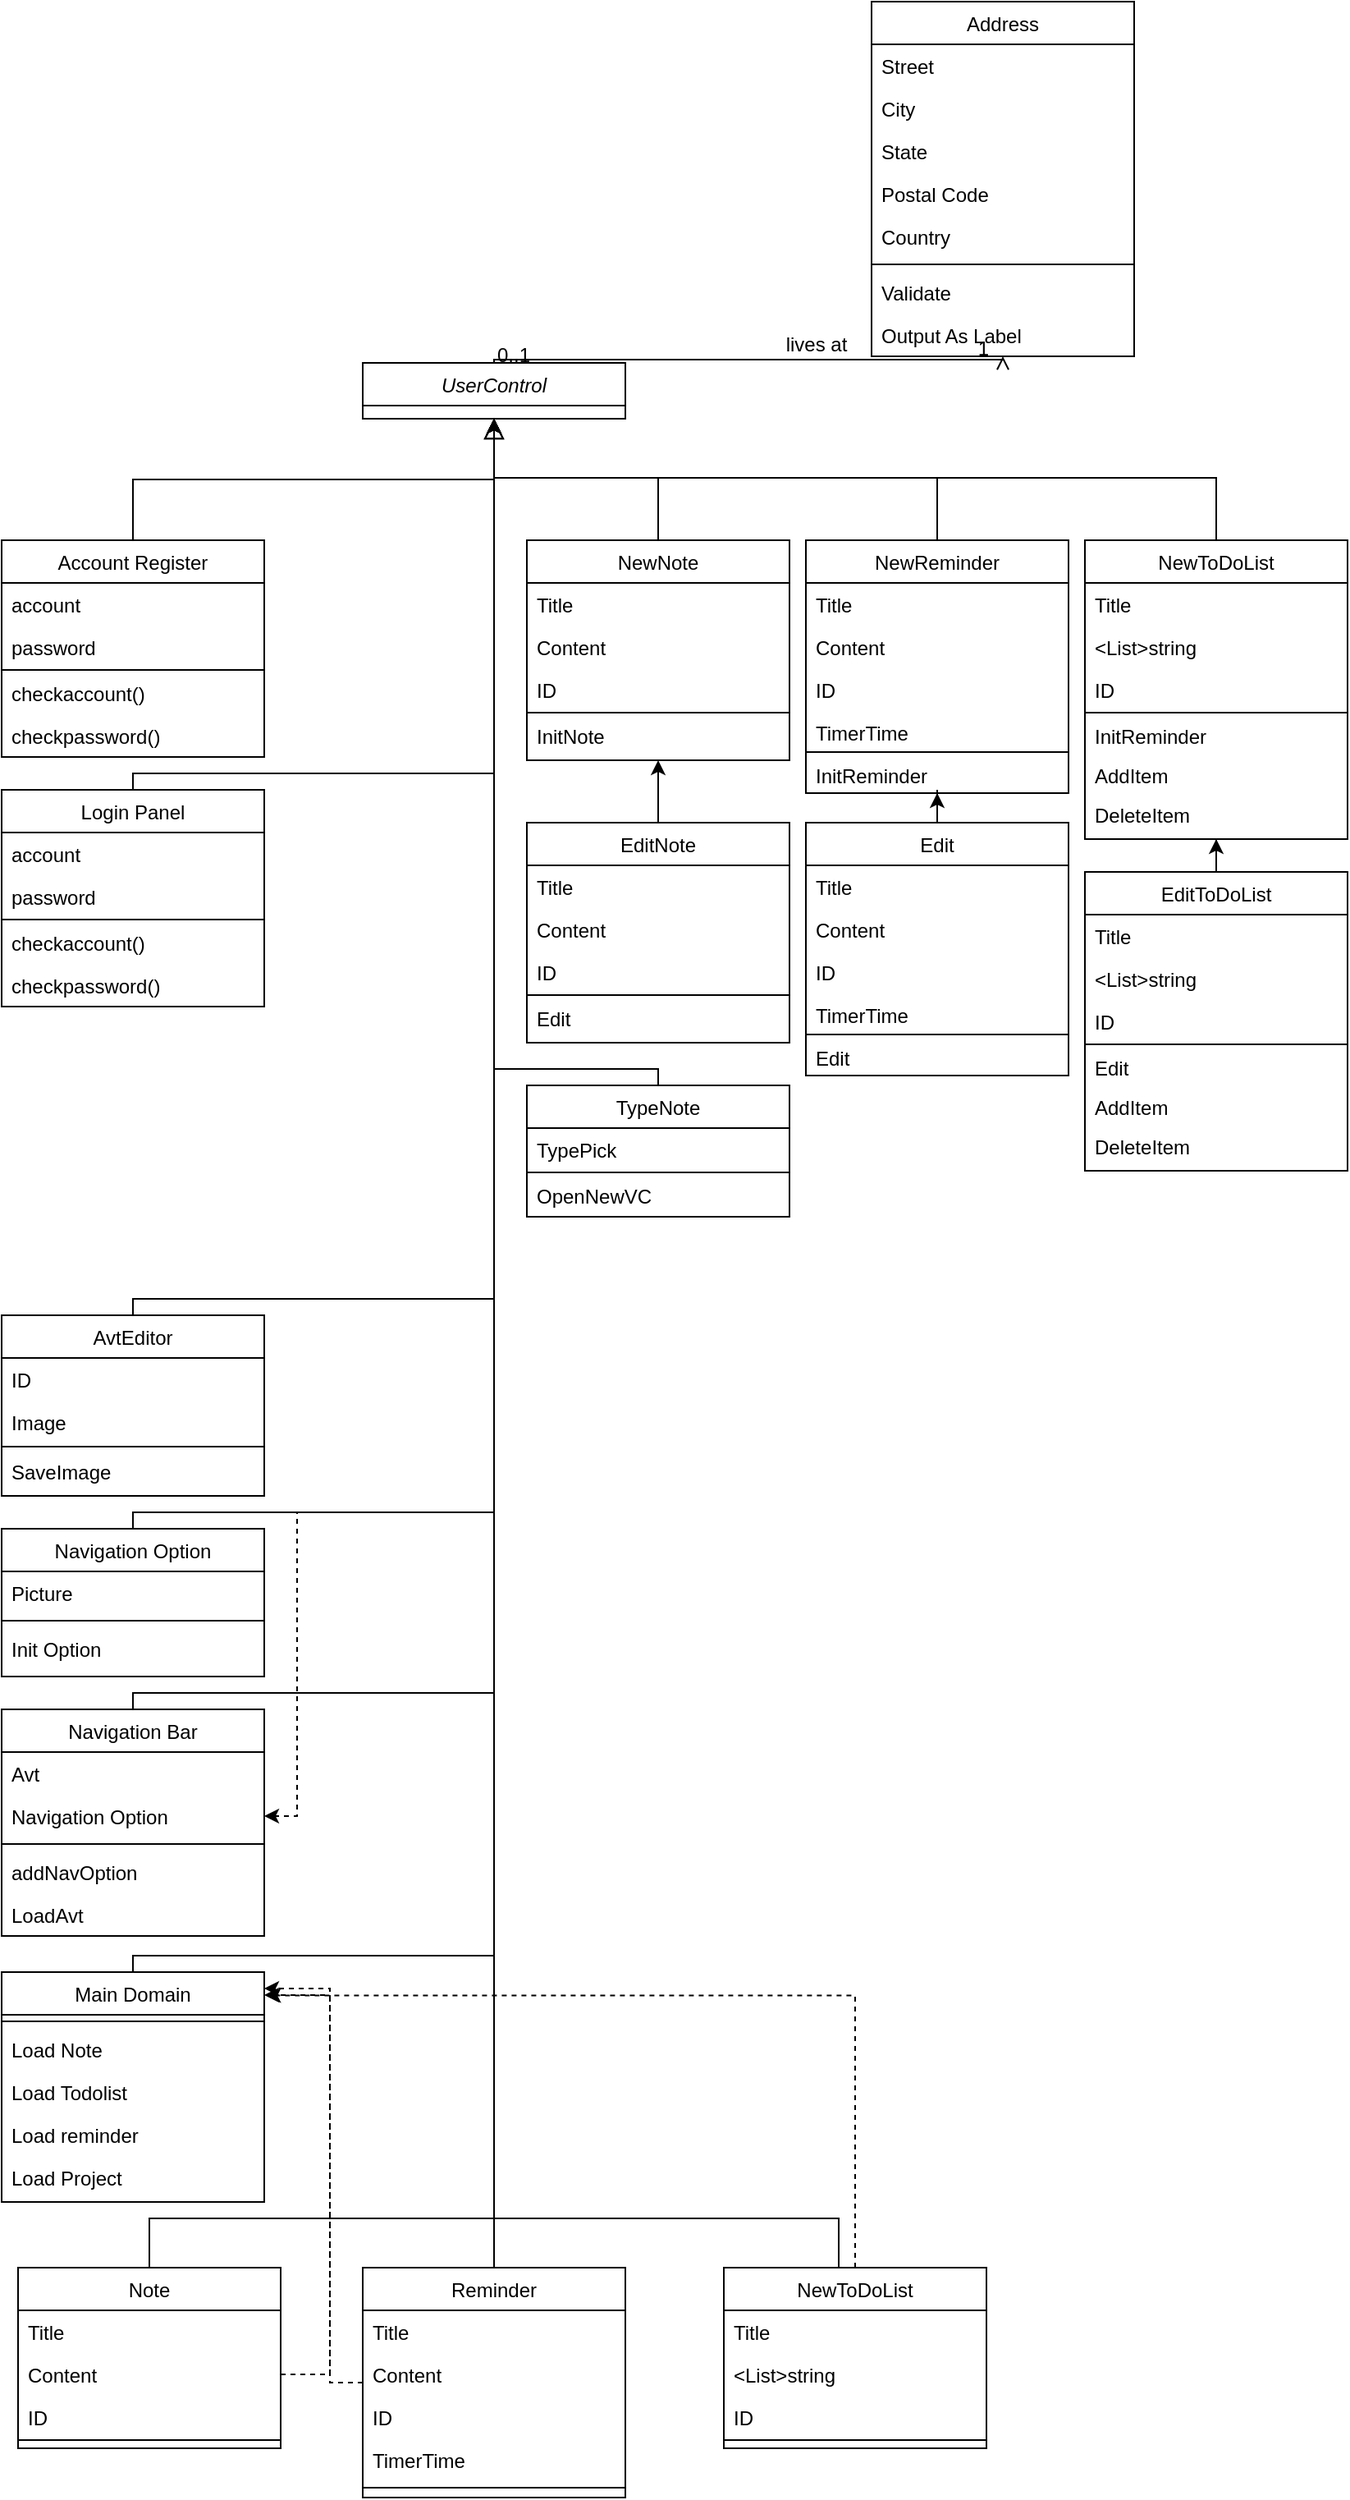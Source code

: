 <mxfile version="14.1.2" type="github">
  <diagram id="C5RBs43oDa-KdzZeNtuy" name="Page-1">
    <mxGraphModel dx="872" dy="552" grid="1" gridSize="10" guides="1" tooltips="1" connect="1" arrows="1" fold="1" page="1" pageScale="1" pageWidth="827" pageHeight="1169" math="0" shadow="0">
      <root>
        <mxCell id="WIyWlLk6GJQsqaUBKTNV-0" />
        <mxCell id="WIyWlLk6GJQsqaUBKTNV-1" parent="WIyWlLk6GJQsqaUBKTNV-0" />
        <mxCell id="zkfFHV4jXpPFQw0GAbJ--0" value="UserControl" style="swimlane;fontStyle=2;align=center;verticalAlign=top;childLayout=stackLayout;horizontal=1;startSize=26;horizontalStack=0;resizeParent=1;resizeLast=0;collapsible=1;marginBottom=0;rounded=0;shadow=0;strokeWidth=1;" parent="WIyWlLk6GJQsqaUBKTNV-1" vertex="1">
          <mxGeometry x="220" y="230" width="160" height="34" as="geometry">
            <mxRectangle x="230" y="140" width="160" height="26" as="alternateBounds" />
          </mxGeometry>
        </mxCell>
        <mxCell id="zkfFHV4jXpPFQw0GAbJ--6" value="Navigation Bar&#xa;" style="swimlane;fontStyle=0;align=center;verticalAlign=top;childLayout=stackLayout;horizontal=1;startSize=26;horizontalStack=0;resizeParent=1;resizeLast=0;collapsible=1;marginBottom=0;rounded=0;shadow=0;strokeWidth=1;" parent="WIyWlLk6GJQsqaUBKTNV-1" vertex="1">
          <mxGeometry y="1050" width="160" height="138" as="geometry">
            <mxRectangle x="130" y="380" width="160" height="26" as="alternateBounds" />
          </mxGeometry>
        </mxCell>
        <mxCell id="zkfFHV4jXpPFQw0GAbJ--7" value="Avt" style="text;align=left;verticalAlign=top;spacingLeft=4;spacingRight=4;overflow=hidden;rotatable=0;points=[[0,0.5],[1,0.5]];portConstraint=eastwest;" parent="zkfFHV4jXpPFQw0GAbJ--6" vertex="1">
          <mxGeometry y="26" width="160" height="26" as="geometry" />
        </mxCell>
        <mxCell id="zkfFHV4jXpPFQw0GAbJ--8" value="Navigation Option" style="text;align=left;verticalAlign=top;spacingLeft=4;spacingRight=4;overflow=hidden;rotatable=0;points=[[0,0.5],[1,0.5]];portConstraint=eastwest;rounded=0;shadow=0;html=0;" parent="zkfFHV4jXpPFQw0GAbJ--6" vertex="1">
          <mxGeometry y="52" width="160" height="26" as="geometry" />
        </mxCell>
        <mxCell id="zkfFHV4jXpPFQw0GAbJ--9" value="" style="line;html=1;strokeWidth=1;align=left;verticalAlign=middle;spacingTop=-1;spacingLeft=3;spacingRight=3;rotatable=0;labelPosition=right;points=[];portConstraint=eastwest;" parent="zkfFHV4jXpPFQw0GAbJ--6" vertex="1">
          <mxGeometry y="78" width="160" height="8" as="geometry" />
        </mxCell>
        <mxCell id="8KAXxQuiKOogGTOwUEJf-8" value="addNavOption" style="text;align=left;verticalAlign=top;spacingLeft=4;spacingRight=4;overflow=hidden;rotatable=0;points=[[0,0.5],[1,0.5]];portConstraint=eastwest;rounded=0;shadow=0;html=0;" parent="zkfFHV4jXpPFQw0GAbJ--6" vertex="1">
          <mxGeometry y="86" width="160" height="26" as="geometry" />
        </mxCell>
        <mxCell id="8KAXxQuiKOogGTOwUEJf-9" value="LoadAvt" style="text;align=left;verticalAlign=top;spacingLeft=4;spacingRight=4;overflow=hidden;rotatable=0;points=[[0,0.5],[1,0.5]];portConstraint=eastwest;rounded=0;shadow=0;html=0;" parent="zkfFHV4jXpPFQw0GAbJ--6" vertex="1">
          <mxGeometry y="112" width="160" height="26" as="geometry" />
        </mxCell>
        <mxCell id="zkfFHV4jXpPFQw0GAbJ--12" value="" style="endArrow=block;endSize=10;endFill=0;shadow=0;strokeWidth=1;rounded=0;edgeStyle=elbowEdgeStyle;elbow=vertical;" parent="WIyWlLk6GJQsqaUBKTNV-1" source="zkfFHV4jXpPFQw0GAbJ--6" target="zkfFHV4jXpPFQw0GAbJ--0" edge="1">
          <mxGeometry width="160" relative="1" as="geometry">
            <mxPoint x="200" y="203" as="sourcePoint" />
            <mxPoint x="200" y="203" as="targetPoint" />
            <Array as="points">
              <mxPoint x="190" y="1040" />
              <mxPoint x="270" y="1040" />
              <mxPoint x="550" y="990" />
              <mxPoint x="460" y="1080" />
              <mxPoint x="300" y="1020" />
              <mxPoint x="300" y="610" />
              <mxPoint x="420" y="370" />
            </Array>
          </mxGeometry>
        </mxCell>
        <mxCell id="zkfFHV4jXpPFQw0GAbJ--13" value="Account Register" style="swimlane;fontStyle=0;align=center;verticalAlign=top;childLayout=stackLayout;horizontal=1;startSize=26;horizontalStack=0;resizeParent=1;resizeLast=0;collapsible=1;marginBottom=0;rounded=0;shadow=0;strokeWidth=1;" parent="WIyWlLk6GJQsqaUBKTNV-1" vertex="1">
          <mxGeometry y="338" width="160" height="132" as="geometry">
            <mxRectangle x="340" y="380" width="170" height="26" as="alternateBounds" />
          </mxGeometry>
        </mxCell>
        <mxCell id="zkfFHV4jXpPFQw0GAbJ--14" value="account&#xa;" style="text;align=left;verticalAlign=top;spacingLeft=4;spacingRight=4;overflow=hidden;rotatable=0;points=[[0,0.5],[1,0.5]];portConstraint=eastwest;" parent="zkfFHV4jXpPFQw0GAbJ--13" vertex="1">
          <mxGeometry y="26" width="160" height="26" as="geometry" />
        </mxCell>
        <mxCell id="yazWjTPSpbaO-LoHd1lA-0" value="password&#xa;" style="text;align=left;verticalAlign=top;spacingLeft=4;spacingRight=4;overflow=hidden;rotatable=0;points=[[0,0.5],[1,0.5]];portConstraint=eastwest;" vertex="1" parent="zkfFHV4jXpPFQw0GAbJ--13">
          <mxGeometry y="52" width="160" height="26" as="geometry" />
        </mxCell>
        <mxCell id="zkfFHV4jXpPFQw0GAbJ--15" value="" style="line;html=1;strokeWidth=1;align=left;verticalAlign=middle;spacingTop=-1;spacingLeft=3;spacingRight=3;rotatable=0;labelPosition=right;points=[];portConstraint=eastwest;" parent="zkfFHV4jXpPFQw0GAbJ--13" vertex="1">
          <mxGeometry y="78" width="160" height="2" as="geometry" />
        </mxCell>
        <mxCell id="yazWjTPSpbaO-LoHd1lA-1" value="checkaccount()&#xa;" style="text;align=left;verticalAlign=top;spacingLeft=4;spacingRight=4;overflow=hidden;rotatable=0;points=[[0,0.5],[1,0.5]];portConstraint=eastwest;" vertex="1" parent="zkfFHV4jXpPFQw0GAbJ--13">
          <mxGeometry y="80" width="160" height="26" as="geometry" />
        </mxCell>
        <mxCell id="yazWjTPSpbaO-LoHd1lA-2" value="checkpassword()" style="text;align=left;verticalAlign=top;spacingLeft=4;spacingRight=4;overflow=hidden;rotatable=0;points=[[0,0.5],[1,0.5]];portConstraint=eastwest;" vertex="1" parent="zkfFHV4jXpPFQw0GAbJ--13">
          <mxGeometry y="106" width="160" height="26" as="geometry" />
        </mxCell>
        <mxCell id="zkfFHV4jXpPFQw0GAbJ--16" value="" style="endArrow=block;endSize=10;endFill=0;shadow=0;strokeWidth=1;rounded=0;edgeStyle=elbowEdgeStyle;elbow=vertical;" parent="WIyWlLk6GJQsqaUBKTNV-1" source="zkfFHV4jXpPFQw0GAbJ--13" target="zkfFHV4jXpPFQw0GAbJ--0" edge="1">
          <mxGeometry width="160" relative="1" as="geometry">
            <mxPoint x="210" y="373" as="sourcePoint" />
            <mxPoint x="310" y="271" as="targetPoint" />
          </mxGeometry>
        </mxCell>
        <mxCell id="zkfFHV4jXpPFQw0GAbJ--17" value="Address" style="swimlane;fontStyle=0;align=center;verticalAlign=top;childLayout=stackLayout;horizontal=1;startSize=26;horizontalStack=0;resizeParent=1;resizeLast=0;collapsible=1;marginBottom=0;rounded=0;shadow=0;strokeWidth=1;" parent="WIyWlLk6GJQsqaUBKTNV-1" vertex="1">
          <mxGeometry x="530" y="10" width="160" height="216" as="geometry">
            <mxRectangle x="550" y="140" width="160" height="26" as="alternateBounds" />
          </mxGeometry>
        </mxCell>
        <mxCell id="zkfFHV4jXpPFQw0GAbJ--18" value="Street" style="text;align=left;verticalAlign=top;spacingLeft=4;spacingRight=4;overflow=hidden;rotatable=0;points=[[0,0.5],[1,0.5]];portConstraint=eastwest;" parent="zkfFHV4jXpPFQw0GAbJ--17" vertex="1">
          <mxGeometry y="26" width="160" height="26" as="geometry" />
        </mxCell>
        <mxCell id="zkfFHV4jXpPFQw0GAbJ--19" value="City" style="text;align=left;verticalAlign=top;spacingLeft=4;spacingRight=4;overflow=hidden;rotatable=0;points=[[0,0.5],[1,0.5]];portConstraint=eastwest;rounded=0;shadow=0;html=0;" parent="zkfFHV4jXpPFQw0GAbJ--17" vertex="1">
          <mxGeometry y="52" width="160" height="26" as="geometry" />
        </mxCell>
        <mxCell id="zkfFHV4jXpPFQw0GAbJ--20" value="State" style="text;align=left;verticalAlign=top;spacingLeft=4;spacingRight=4;overflow=hidden;rotatable=0;points=[[0,0.5],[1,0.5]];portConstraint=eastwest;rounded=0;shadow=0;html=0;" parent="zkfFHV4jXpPFQw0GAbJ--17" vertex="1">
          <mxGeometry y="78" width="160" height="26" as="geometry" />
        </mxCell>
        <mxCell id="zkfFHV4jXpPFQw0GAbJ--21" value="Postal Code" style="text;align=left;verticalAlign=top;spacingLeft=4;spacingRight=4;overflow=hidden;rotatable=0;points=[[0,0.5],[1,0.5]];portConstraint=eastwest;rounded=0;shadow=0;html=0;" parent="zkfFHV4jXpPFQw0GAbJ--17" vertex="1">
          <mxGeometry y="104" width="160" height="26" as="geometry" />
        </mxCell>
        <mxCell id="zkfFHV4jXpPFQw0GAbJ--22" value="Country" style="text;align=left;verticalAlign=top;spacingLeft=4;spacingRight=4;overflow=hidden;rotatable=0;points=[[0,0.5],[1,0.5]];portConstraint=eastwest;rounded=0;shadow=0;html=0;" parent="zkfFHV4jXpPFQw0GAbJ--17" vertex="1">
          <mxGeometry y="130" width="160" height="26" as="geometry" />
        </mxCell>
        <mxCell id="zkfFHV4jXpPFQw0GAbJ--23" value="" style="line;html=1;strokeWidth=1;align=left;verticalAlign=middle;spacingTop=-1;spacingLeft=3;spacingRight=3;rotatable=0;labelPosition=right;points=[];portConstraint=eastwest;" parent="zkfFHV4jXpPFQw0GAbJ--17" vertex="1">
          <mxGeometry y="156" width="160" height="8" as="geometry" />
        </mxCell>
        <mxCell id="zkfFHV4jXpPFQw0GAbJ--24" value="Validate" style="text;align=left;verticalAlign=top;spacingLeft=4;spacingRight=4;overflow=hidden;rotatable=0;points=[[0,0.5],[1,0.5]];portConstraint=eastwest;" parent="zkfFHV4jXpPFQw0GAbJ--17" vertex="1">
          <mxGeometry y="164" width="160" height="26" as="geometry" />
        </mxCell>
        <mxCell id="zkfFHV4jXpPFQw0GAbJ--25" value="Output As Label" style="text;align=left;verticalAlign=top;spacingLeft=4;spacingRight=4;overflow=hidden;rotatable=0;points=[[0,0.5],[1,0.5]];portConstraint=eastwest;" parent="zkfFHV4jXpPFQw0GAbJ--17" vertex="1">
          <mxGeometry y="190" width="160" height="26" as="geometry" />
        </mxCell>
        <mxCell id="zkfFHV4jXpPFQw0GAbJ--26" value="" style="endArrow=open;shadow=0;strokeWidth=1;rounded=0;endFill=1;edgeStyle=elbowEdgeStyle;elbow=vertical;" parent="WIyWlLk6GJQsqaUBKTNV-1" source="zkfFHV4jXpPFQw0GAbJ--0" target="zkfFHV4jXpPFQw0GAbJ--17" edge="1">
          <mxGeometry x="0.5" y="41" relative="1" as="geometry">
            <mxPoint x="380" y="192" as="sourcePoint" />
            <mxPoint x="540" y="192" as="targetPoint" />
            <mxPoint x="-40" y="32" as="offset" />
          </mxGeometry>
        </mxCell>
        <mxCell id="zkfFHV4jXpPFQw0GAbJ--27" value="0..1" style="resizable=0;align=left;verticalAlign=bottom;labelBackgroundColor=none;fontSize=12;" parent="zkfFHV4jXpPFQw0GAbJ--26" connectable="0" vertex="1">
          <mxGeometry x="-1" relative="1" as="geometry">
            <mxPoint y="4" as="offset" />
          </mxGeometry>
        </mxCell>
        <mxCell id="zkfFHV4jXpPFQw0GAbJ--28" value="1" style="resizable=0;align=right;verticalAlign=bottom;labelBackgroundColor=none;fontSize=12;" parent="zkfFHV4jXpPFQw0GAbJ--26" connectable="0" vertex="1">
          <mxGeometry x="1" relative="1" as="geometry">
            <mxPoint x="-7" y="4" as="offset" />
          </mxGeometry>
        </mxCell>
        <mxCell id="zkfFHV4jXpPFQw0GAbJ--29" value="lives at" style="text;html=1;resizable=0;points=[];;align=center;verticalAlign=middle;labelBackgroundColor=none;rounded=0;shadow=0;strokeWidth=1;fontSize=12;" parent="zkfFHV4jXpPFQw0GAbJ--26" vertex="1" connectable="0">
          <mxGeometry x="0.5" y="49" relative="1" as="geometry">
            <mxPoint x="-38" y="40" as="offset" />
          </mxGeometry>
        </mxCell>
        <mxCell id="8KAXxQuiKOogGTOwUEJf-7" style="edgeStyle=orthogonalEdgeStyle;rounded=0;orthogonalLoop=1;jettySize=auto;html=1;" parent="WIyWlLk6GJQsqaUBKTNV-1" source="8KAXxQuiKOogGTOwUEJf-0" target="zkfFHV4jXpPFQw0GAbJ--0" edge="1">
          <mxGeometry relative="1" as="geometry">
            <Array as="points">
              <mxPoint x="80" y="930" />
              <mxPoint x="300" y="930" />
            </Array>
          </mxGeometry>
        </mxCell>
        <mxCell id="8KAXxQuiKOogGTOwUEJf-10" style="edgeStyle=orthogonalEdgeStyle;rounded=0;orthogonalLoop=1;jettySize=auto;html=1;dashed=1;" parent="WIyWlLk6GJQsqaUBKTNV-1" source="8KAXxQuiKOogGTOwUEJf-0" target="zkfFHV4jXpPFQw0GAbJ--8" edge="1">
          <mxGeometry relative="1" as="geometry">
            <Array as="points">
              <mxPoint x="80" y="930" />
              <mxPoint x="180" y="930" />
              <mxPoint x="180" y="1115" />
            </Array>
          </mxGeometry>
        </mxCell>
        <mxCell id="8KAXxQuiKOogGTOwUEJf-0" value="Navigation Option" style="swimlane;fontStyle=0;align=center;verticalAlign=top;childLayout=stackLayout;horizontal=1;startSize=26;horizontalStack=0;resizeParent=1;resizeLast=0;collapsible=1;marginBottom=0;rounded=0;shadow=0;strokeWidth=1;" parent="WIyWlLk6GJQsqaUBKTNV-1" vertex="1">
          <mxGeometry y="940" width="160" height="90" as="geometry">
            <mxRectangle x="230" y="140" width="160" height="26" as="alternateBounds" />
          </mxGeometry>
        </mxCell>
        <mxCell id="8KAXxQuiKOogGTOwUEJf-1" value="Picture" style="text;align=left;verticalAlign=top;spacingLeft=4;spacingRight=4;overflow=hidden;rotatable=0;points=[[0,0.5],[1,0.5]];portConstraint=eastwest;" parent="8KAXxQuiKOogGTOwUEJf-0" vertex="1">
          <mxGeometry y="26" width="160" height="26" as="geometry" />
        </mxCell>
        <mxCell id="8KAXxQuiKOogGTOwUEJf-4" value="" style="line;html=1;strokeWidth=1;align=left;verticalAlign=middle;spacingTop=-1;spacingLeft=3;spacingRight=3;rotatable=0;labelPosition=right;points=[];portConstraint=eastwest;" parent="8KAXxQuiKOogGTOwUEJf-0" vertex="1">
          <mxGeometry y="52" width="160" height="8" as="geometry" />
        </mxCell>
        <mxCell id="8KAXxQuiKOogGTOwUEJf-5" value="Init Option&#xa;" style="text;align=left;verticalAlign=top;spacingLeft=4;spacingRight=4;overflow=hidden;rotatable=0;points=[[0,0.5],[1,0.5]];portConstraint=eastwest;" parent="8KAXxQuiKOogGTOwUEJf-0" vertex="1">
          <mxGeometry y="60" width="160" height="26" as="geometry" />
        </mxCell>
        <mxCell id="yazWjTPSpbaO-LoHd1lA-12" style="edgeStyle=orthogonalEdgeStyle;rounded=0;orthogonalLoop=1;jettySize=auto;html=1;" edge="1" parent="WIyWlLk6GJQsqaUBKTNV-1" source="yazWjTPSpbaO-LoHd1lA-4" target="zkfFHV4jXpPFQw0GAbJ--0">
          <mxGeometry relative="1" as="geometry">
            <Array as="points">
              <mxPoint x="80" y="480" />
              <mxPoint x="300" y="480" />
            </Array>
          </mxGeometry>
        </mxCell>
        <mxCell id="yazWjTPSpbaO-LoHd1lA-4" value="Login Panel" style="swimlane;fontStyle=0;align=center;verticalAlign=top;childLayout=stackLayout;horizontal=1;startSize=26;horizontalStack=0;resizeParent=1;resizeLast=0;collapsible=1;marginBottom=0;rounded=0;shadow=0;strokeWidth=1;" vertex="1" parent="WIyWlLk6GJQsqaUBKTNV-1">
          <mxGeometry y="490" width="160" height="132" as="geometry">
            <mxRectangle x="340" y="380" width="170" height="26" as="alternateBounds" />
          </mxGeometry>
        </mxCell>
        <mxCell id="yazWjTPSpbaO-LoHd1lA-5" value="account&#xa;" style="text;align=left;verticalAlign=top;spacingLeft=4;spacingRight=4;overflow=hidden;rotatable=0;points=[[0,0.5],[1,0.5]];portConstraint=eastwest;" vertex="1" parent="yazWjTPSpbaO-LoHd1lA-4">
          <mxGeometry y="26" width="160" height="26" as="geometry" />
        </mxCell>
        <mxCell id="yazWjTPSpbaO-LoHd1lA-6" value="password&#xa;" style="text;align=left;verticalAlign=top;spacingLeft=4;spacingRight=4;overflow=hidden;rotatable=0;points=[[0,0.5],[1,0.5]];portConstraint=eastwest;" vertex="1" parent="yazWjTPSpbaO-LoHd1lA-4">
          <mxGeometry y="52" width="160" height="26" as="geometry" />
        </mxCell>
        <mxCell id="yazWjTPSpbaO-LoHd1lA-7" value="" style="line;html=1;strokeWidth=1;align=left;verticalAlign=middle;spacingTop=-1;spacingLeft=3;spacingRight=3;rotatable=0;labelPosition=right;points=[];portConstraint=eastwest;" vertex="1" parent="yazWjTPSpbaO-LoHd1lA-4">
          <mxGeometry y="78" width="160" height="2" as="geometry" />
        </mxCell>
        <mxCell id="yazWjTPSpbaO-LoHd1lA-8" value="checkaccount()&#xa;" style="text;align=left;verticalAlign=top;spacingLeft=4;spacingRight=4;overflow=hidden;rotatable=0;points=[[0,0.5],[1,0.5]];portConstraint=eastwest;" vertex="1" parent="yazWjTPSpbaO-LoHd1lA-4">
          <mxGeometry y="80" width="160" height="26" as="geometry" />
        </mxCell>
        <mxCell id="yazWjTPSpbaO-LoHd1lA-9" value="checkpassword()" style="text;align=left;verticalAlign=top;spacingLeft=4;spacingRight=4;overflow=hidden;rotatable=0;points=[[0,0.5],[1,0.5]];portConstraint=eastwest;" vertex="1" parent="yazWjTPSpbaO-LoHd1lA-4">
          <mxGeometry y="106" width="160" height="26" as="geometry" />
        </mxCell>
        <mxCell id="yazWjTPSpbaO-LoHd1lA-22" style="edgeStyle=orthogonalEdgeStyle;rounded=0;orthogonalLoop=1;jettySize=auto;html=1;" edge="1" parent="WIyWlLk6GJQsqaUBKTNV-1" source="yazWjTPSpbaO-LoHd1lA-13" target="zkfFHV4jXpPFQw0GAbJ--0">
          <mxGeometry relative="1" as="geometry">
            <Array as="points">
              <mxPoint x="80" y="1200" />
              <mxPoint x="300" y="1200" />
            </Array>
          </mxGeometry>
        </mxCell>
        <mxCell id="yazWjTPSpbaO-LoHd1lA-13" value="Main Domain" style="swimlane;fontStyle=0;align=center;verticalAlign=top;childLayout=stackLayout;horizontal=1;startSize=26;horizontalStack=0;resizeParent=1;resizeLast=0;collapsible=1;marginBottom=0;rounded=0;shadow=0;strokeWidth=1;" vertex="1" parent="WIyWlLk6GJQsqaUBKTNV-1">
          <mxGeometry y="1210" width="160" height="140" as="geometry">
            <mxRectangle x="230" y="140" width="160" height="26" as="alternateBounds" />
          </mxGeometry>
        </mxCell>
        <mxCell id="yazWjTPSpbaO-LoHd1lA-15" value="" style="line;html=1;strokeWidth=1;align=left;verticalAlign=middle;spacingTop=-1;spacingLeft=3;spacingRight=3;rotatable=0;labelPosition=right;points=[];portConstraint=eastwest;" vertex="1" parent="yazWjTPSpbaO-LoHd1lA-13">
          <mxGeometry y="26" width="160" height="8" as="geometry" />
        </mxCell>
        <mxCell id="yazWjTPSpbaO-LoHd1lA-16" value="Load Note" style="text;align=left;verticalAlign=top;spacingLeft=4;spacingRight=4;overflow=hidden;rotatable=0;points=[[0,0.5],[1,0.5]];portConstraint=eastwest;" vertex="1" parent="yazWjTPSpbaO-LoHd1lA-13">
          <mxGeometry y="34" width="160" height="26" as="geometry" />
        </mxCell>
        <mxCell id="yazWjTPSpbaO-LoHd1lA-18" value="Load Todolist" style="text;align=left;verticalAlign=top;spacingLeft=4;spacingRight=4;overflow=hidden;rotatable=0;points=[[0,0.5],[1,0.5]];portConstraint=eastwest;" vertex="1" parent="yazWjTPSpbaO-LoHd1lA-13">
          <mxGeometry y="60" width="160" height="26" as="geometry" />
        </mxCell>
        <mxCell id="yazWjTPSpbaO-LoHd1lA-19" value="Load reminder" style="text;align=left;verticalAlign=top;spacingLeft=4;spacingRight=4;overflow=hidden;rotatable=0;points=[[0,0.5],[1,0.5]];portConstraint=eastwest;" vertex="1" parent="yazWjTPSpbaO-LoHd1lA-13">
          <mxGeometry y="86" width="160" height="26" as="geometry" />
        </mxCell>
        <mxCell id="yazWjTPSpbaO-LoHd1lA-20" value="Load Project" style="text;align=left;verticalAlign=top;spacingLeft=4;spacingRight=4;overflow=hidden;rotatable=0;points=[[0,0.5],[1,0.5]];portConstraint=eastwest;" vertex="1" parent="yazWjTPSpbaO-LoHd1lA-13">
          <mxGeometry y="112" width="160" height="26" as="geometry" />
        </mxCell>
        <mxCell id="yazWjTPSpbaO-LoHd1lA-35" style="edgeStyle=orthogonalEdgeStyle;rounded=0;orthogonalLoop=1;jettySize=auto;html=1;" edge="1" parent="WIyWlLk6GJQsqaUBKTNV-1" source="yazWjTPSpbaO-LoHd1lA-29" target="zkfFHV4jXpPFQw0GAbJ--0">
          <mxGeometry relative="1" as="geometry">
            <Array as="points">
              <mxPoint x="80" y="800" />
              <mxPoint x="300" y="800" />
            </Array>
          </mxGeometry>
        </mxCell>
        <mxCell id="yazWjTPSpbaO-LoHd1lA-29" value="AvtEditor" style="swimlane;fontStyle=0;align=center;verticalAlign=top;childLayout=stackLayout;horizontal=1;startSize=26;horizontalStack=0;resizeParent=1;resizeLast=0;collapsible=1;marginBottom=0;rounded=0;shadow=0;strokeWidth=1;" vertex="1" parent="WIyWlLk6GJQsqaUBKTNV-1">
          <mxGeometry y="810" width="160" height="110" as="geometry">
            <mxRectangle x="230" y="140" width="160" height="26" as="alternateBounds" />
          </mxGeometry>
        </mxCell>
        <mxCell id="yazWjTPSpbaO-LoHd1lA-31" value="ID" style="text;align=left;verticalAlign=top;spacingLeft=4;spacingRight=4;overflow=hidden;rotatable=0;points=[[0,0.5],[1,0.5]];portConstraint=eastwest;" vertex="1" parent="yazWjTPSpbaO-LoHd1lA-29">
          <mxGeometry y="26" width="160" height="26" as="geometry" />
        </mxCell>
        <mxCell id="yazWjTPSpbaO-LoHd1lA-32" value="Image" style="text;align=left;verticalAlign=top;spacingLeft=4;spacingRight=4;overflow=hidden;rotatable=0;points=[[0,0.5],[1,0.5]];portConstraint=eastwest;" vertex="1" parent="yazWjTPSpbaO-LoHd1lA-29">
          <mxGeometry y="52" width="160" height="26" as="geometry" />
        </mxCell>
        <mxCell id="yazWjTPSpbaO-LoHd1lA-30" value="" style="line;html=1;strokeWidth=1;align=left;verticalAlign=middle;spacingTop=-1;spacingLeft=3;spacingRight=3;rotatable=0;labelPosition=right;points=[];portConstraint=eastwest;" vertex="1" parent="yazWjTPSpbaO-LoHd1lA-29">
          <mxGeometry y="78" width="160" height="4" as="geometry" />
        </mxCell>
        <mxCell id="yazWjTPSpbaO-LoHd1lA-33" value="SaveImage" style="text;align=left;verticalAlign=top;spacingLeft=4;spacingRight=4;overflow=hidden;rotatable=0;points=[[0,0.5],[1,0.5]];portConstraint=eastwest;" vertex="1" parent="yazWjTPSpbaO-LoHd1lA-29">
          <mxGeometry y="82" width="160" height="26" as="geometry" />
        </mxCell>
        <mxCell id="yazWjTPSpbaO-LoHd1lA-69" style="edgeStyle=orthogonalEdgeStyle;rounded=0;orthogonalLoop=1;jettySize=auto;html=1;" edge="1" parent="WIyWlLk6GJQsqaUBKTNV-1" source="yazWjTPSpbaO-LoHd1lA-36" target="zkfFHV4jXpPFQw0GAbJ--0">
          <mxGeometry relative="1" as="geometry">
            <Array as="points">
              <mxPoint x="400" y="300" />
              <mxPoint x="300" y="300" />
            </Array>
          </mxGeometry>
        </mxCell>
        <mxCell id="yazWjTPSpbaO-LoHd1lA-36" value="NewNote" style="swimlane;fontStyle=0;align=center;verticalAlign=top;childLayout=stackLayout;horizontal=1;startSize=26;horizontalStack=0;resizeParent=1;resizeLast=0;collapsible=1;marginBottom=0;rounded=0;shadow=0;strokeWidth=1;" vertex="1" parent="WIyWlLk6GJQsqaUBKTNV-1">
          <mxGeometry x="320" y="338" width="160" height="134" as="geometry">
            <mxRectangle x="340" y="380" width="170" height="26" as="alternateBounds" />
          </mxGeometry>
        </mxCell>
        <mxCell id="yazWjTPSpbaO-LoHd1lA-37" value="Title" style="text;align=left;verticalAlign=top;spacingLeft=4;spacingRight=4;overflow=hidden;rotatable=0;points=[[0,0.5],[1,0.5]];portConstraint=eastwest;" vertex="1" parent="yazWjTPSpbaO-LoHd1lA-36">
          <mxGeometry y="26" width="160" height="26" as="geometry" />
        </mxCell>
        <mxCell id="yazWjTPSpbaO-LoHd1lA-38" value="Content" style="text;align=left;verticalAlign=top;spacingLeft=4;spacingRight=4;overflow=hidden;rotatable=0;points=[[0,0.5],[1,0.5]];portConstraint=eastwest;" vertex="1" parent="yazWjTPSpbaO-LoHd1lA-36">
          <mxGeometry y="52" width="160" height="26" as="geometry" />
        </mxCell>
        <mxCell id="yazWjTPSpbaO-LoHd1lA-40" value="ID" style="text;align=left;verticalAlign=top;spacingLeft=4;spacingRight=4;overflow=hidden;rotatable=0;points=[[0,0.5],[1,0.5]];portConstraint=eastwest;" vertex="1" parent="yazWjTPSpbaO-LoHd1lA-36">
          <mxGeometry y="78" width="160" height="26" as="geometry" />
        </mxCell>
        <mxCell id="yazWjTPSpbaO-LoHd1lA-39" value="" style="line;html=1;strokeWidth=1;align=left;verticalAlign=middle;spacingTop=-1;spacingLeft=3;spacingRight=3;rotatable=0;labelPosition=right;points=[];portConstraint=eastwest;" vertex="1" parent="yazWjTPSpbaO-LoHd1lA-36">
          <mxGeometry y="104" width="160" height="2" as="geometry" />
        </mxCell>
        <mxCell id="yazWjTPSpbaO-LoHd1lA-41" value="InitNote" style="text;align=left;verticalAlign=top;spacingLeft=4;spacingRight=4;overflow=hidden;rotatable=0;points=[[0,0.5],[1,0.5]];portConstraint=eastwest;" vertex="1" parent="yazWjTPSpbaO-LoHd1lA-36">
          <mxGeometry y="106" width="160" height="24" as="geometry" />
        </mxCell>
        <mxCell id="yazWjTPSpbaO-LoHd1lA-70" style="edgeStyle=orthogonalEdgeStyle;rounded=0;orthogonalLoop=1;jettySize=auto;html=1;" edge="1" parent="WIyWlLk6GJQsqaUBKTNV-1" source="yazWjTPSpbaO-LoHd1lA-49" target="zkfFHV4jXpPFQw0GAbJ--0">
          <mxGeometry relative="1" as="geometry">
            <Array as="points">
              <mxPoint x="570" y="300" />
              <mxPoint x="300" y="300" />
            </Array>
          </mxGeometry>
        </mxCell>
        <mxCell id="yazWjTPSpbaO-LoHd1lA-49" value="NewReminder" style="swimlane;fontStyle=0;align=center;verticalAlign=top;childLayout=stackLayout;horizontal=1;startSize=26;horizontalStack=0;resizeParent=1;resizeLast=0;collapsible=1;marginBottom=0;rounded=0;shadow=0;strokeWidth=1;" vertex="1" parent="WIyWlLk6GJQsqaUBKTNV-1">
          <mxGeometry x="490" y="338" width="160" height="154" as="geometry">
            <mxRectangle x="340" y="380" width="170" height="26" as="alternateBounds" />
          </mxGeometry>
        </mxCell>
        <mxCell id="yazWjTPSpbaO-LoHd1lA-50" value="Title" style="text;align=left;verticalAlign=top;spacingLeft=4;spacingRight=4;overflow=hidden;rotatable=0;points=[[0,0.5],[1,0.5]];portConstraint=eastwest;" vertex="1" parent="yazWjTPSpbaO-LoHd1lA-49">
          <mxGeometry y="26" width="160" height="26" as="geometry" />
        </mxCell>
        <mxCell id="yazWjTPSpbaO-LoHd1lA-51" value="Content" style="text;align=left;verticalAlign=top;spacingLeft=4;spacingRight=4;overflow=hidden;rotatable=0;points=[[0,0.5],[1,0.5]];portConstraint=eastwest;" vertex="1" parent="yazWjTPSpbaO-LoHd1lA-49">
          <mxGeometry y="52" width="160" height="26" as="geometry" />
        </mxCell>
        <mxCell id="yazWjTPSpbaO-LoHd1lA-52" value="ID" style="text;align=left;verticalAlign=top;spacingLeft=4;spacingRight=4;overflow=hidden;rotatable=0;points=[[0,0.5],[1,0.5]];portConstraint=eastwest;" vertex="1" parent="yazWjTPSpbaO-LoHd1lA-49">
          <mxGeometry y="78" width="160" height="26" as="geometry" />
        </mxCell>
        <mxCell id="yazWjTPSpbaO-LoHd1lA-54" value="TimerTime" style="text;align=left;verticalAlign=top;spacingLeft=4;spacingRight=4;overflow=hidden;rotatable=0;points=[[0,0.5],[1,0.5]];portConstraint=eastwest;" vertex="1" parent="yazWjTPSpbaO-LoHd1lA-49">
          <mxGeometry y="104" width="160" height="24" as="geometry" />
        </mxCell>
        <mxCell id="yazWjTPSpbaO-LoHd1lA-53" value="" style="line;html=1;strokeWidth=1;align=left;verticalAlign=middle;spacingTop=-1;spacingLeft=3;spacingRight=3;rotatable=0;labelPosition=right;points=[];portConstraint=eastwest;" vertex="1" parent="yazWjTPSpbaO-LoHd1lA-49">
          <mxGeometry y="128" width="160" height="2" as="geometry" />
        </mxCell>
        <mxCell id="yazWjTPSpbaO-LoHd1lA-57" value="InitReminder" style="text;align=left;verticalAlign=top;spacingLeft=4;spacingRight=4;overflow=hidden;rotatable=0;points=[[0,0.5],[1,0.5]];portConstraint=eastwest;" vertex="1" parent="yazWjTPSpbaO-LoHd1lA-49">
          <mxGeometry y="130" width="160" height="24" as="geometry" />
        </mxCell>
        <mxCell id="yazWjTPSpbaO-LoHd1lA-71" style="edgeStyle=orthogonalEdgeStyle;rounded=0;orthogonalLoop=1;jettySize=auto;html=1;" edge="1" parent="WIyWlLk6GJQsqaUBKTNV-1" source="yazWjTPSpbaO-LoHd1lA-60" target="zkfFHV4jXpPFQw0GAbJ--0">
          <mxGeometry relative="1" as="geometry">
            <Array as="points">
              <mxPoint x="740" y="300" />
              <mxPoint x="300" y="300" />
            </Array>
          </mxGeometry>
        </mxCell>
        <mxCell id="yazWjTPSpbaO-LoHd1lA-60" value="NewToDoList" style="swimlane;fontStyle=0;align=center;verticalAlign=top;childLayout=stackLayout;horizontal=1;startSize=26;horizontalStack=0;resizeParent=1;resizeLast=0;collapsible=1;marginBottom=0;rounded=0;shadow=0;strokeWidth=1;" vertex="1" parent="WIyWlLk6GJQsqaUBKTNV-1">
          <mxGeometry x="660" y="338" width="160" height="182" as="geometry">
            <mxRectangle x="340" y="380" width="170" height="26" as="alternateBounds" />
          </mxGeometry>
        </mxCell>
        <mxCell id="yazWjTPSpbaO-LoHd1lA-61" value="Title" style="text;align=left;verticalAlign=top;spacingLeft=4;spacingRight=4;overflow=hidden;rotatable=0;points=[[0,0.5],[1,0.5]];portConstraint=eastwest;" vertex="1" parent="yazWjTPSpbaO-LoHd1lA-60">
          <mxGeometry y="26" width="160" height="26" as="geometry" />
        </mxCell>
        <mxCell id="yazWjTPSpbaO-LoHd1lA-62" value="&lt;List&gt;string" style="text;align=left;verticalAlign=top;spacingLeft=4;spacingRight=4;overflow=hidden;rotatable=0;points=[[0,0.5],[1,0.5]];portConstraint=eastwest;" vertex="1" parent="yazWjTPSpbaO-LoHd1lA-60">
          <mxGeometry y="52" width="160" height="26" as="geometry" />
        </mxCell>
        <mxCell id="yazWjTPSpbaO-LoHd1lA-63" value="ID" style="text;align=left;verticalAlign=top;spacingLeft=4;spacingRight=4;overflow=hidden;rotatable=0;points=[[0,0.5],[1,0.5]];portConstraint=eastwest;" vertex="1" parent="yazWjTPSpbaO-LoHd1lA-60">
          <mxGeometry y="78" width="160" height="26" as="geometry" />
        </mxCell>
        <mxCell id="yazWjTPSpbaO-LoHd1lA-65" value="" style="line;html=1;strokeWidth=1;align=left;verticalAlign=middle;spacingTop=-1;spacingLeft=3;spacingRight=3;rotatable=0;labelPosition=right;points=[];portConstraint=eastwest;" vertex="1" parent="yazWjTPSpbaO-LoHd1lA-60">
          <mxGeometry y="104" width="160" height="2" as="geometry" />
        </mxCell>
        <mxCell id="yazWjTPSpbaO-LoHd1lA-66" value="InitReminder" style="text;align=left;verticalAlign=top;spacingLeft=4;spacingRight=4;overflow=hidden;rotatable=0;points=[[0,0.5],[1,0.5]];portConstraint=eastwest;" vertex="1" parent="yazWjTPSpbaO-LoHd1lA-60">
          <mxGeometry y="106" width="160" height="24" as="geometry" />
        </mxCell>
        <mxCell id="yazWjTPSpbaO-LoHd1lA-67" value="AddItem" style="text;align=left;verticalAlign=top;spacingLeft=4;spacingRight=4;overflow=hidden;rotatable=0;points=[[0,0.5],[1,0.5]];portConstraint=eastwest;" vertex="1" parent="yazWjTPSpbaO-LoHd1lA-60">
          <mxGeometry y="130" width="160" height="24" as="geometry" />
        </mxCell>
        <mxCell id="yazWjTPSpbaO-LoHd1lA-68" value="DeleteItem" style="text;align=left;verticalAlign=top;spacingLeft=4;spacingRight=4;overflow=hidden;rotatable=0;points=[[0,0.5],[1,0.5]];portConstraint=eastwest;" vertex="1" parent="yazWjTPSpbaO-LoHd1lA-60">
          <mxGeometry y="154" width="160" height="24" as="geometry" />
        </mxCell>
        <mxCell id="yazWjTPSpbaO-LoHd1lA-106" style="edgeStyle=orthogonalEdgeStyle;rounded=0;orthogonalLoop=1;jettySize=auto;html=1;" edge="1" parent="WIyWlLk6GJQsqaUBKTNV-1" source="yazWjTPSpbaO-LoHd1lA-72" target="yazWjTPSpbaO-LoHd1lA-36">
          <mxGeometry relative="1" as="geometry" />
        </mxCell>
        <mxCell id="yazWjTPSpbaO-LoHd1lA-72" value="EditNote" style="swimlane;fontStyle=0;align=center;verticalAlign=top;childLayout=stackLayout;horizontal=1;startSize=26;horizontalStack=0;resizeParent=1;resizeLast=0;collapsible=1;marginBottom=0;rounded=0;shadow=0;strokeWidth=1;" vertex="1" parent="WIyWlLk6GJQsqaUBKTNV-1">
          <mxGeometry x="320" y="510" width="160" height="134" as="geometry">
            <mxRectangle x="340" y="380" width="170" height="26" as="alternateBounds" />
          </mxGeometry>
        </mxCell>
        <mxCell id="yazWjTPSpbaO-LoHd1lA-73" value="Title" style="text;align=left;verticalAlign=top;spacingLeft=4;spacingRight=4;overflow=hidden;rotatable=0;points=[[0,0.5],[1,0.5]];portConstraint=eastwest;" vertex="1" parent="yazWjTPSpbaO-LoHd1lA-72">
          <mxGeometry y="26" width="160" height="26" as="geometry" />
        </mxCell>
        <mxCell id="yazWjTPSpbaO-LoHd1lA-74" value="Content" style="text;align=left;verticalAlign=top;spacingLeft=4;spacingRight=4;overflow=hidden;rotatable=0;points=[[0,0.5],[1,0.5]];portConstraint=eastwest;" vertex="1" parent="yazWjTPSpbaO-LoHd1lA-72">
          <mxGeometry y="52" width="160" height="26" as="geometry" />
        </mxCell>
        <mxCell id="yazWjTPSpbaO-LoHd1lA-75" value="ID" style="text;align=left;verticalAlign=top;spacingLeft=4;spacingRight=4;overflow=hidden;rotatable=0;points=[[0,0.5],[1,0.5]];portConstraint=eastwest;" vertex="1" parent="yazWjTPSpbaO-LoHd1lA-72">
          <mxGeometry y="78" width="160" height="26" as="geometry" />
        </mxCell>
        <mxCell id="yazWjTPSpbaO-LoHd1lA-76" value="" style="line;html=1;strokeWidth=1;align=left;verticalAlign=middle;spacingTop=-1;spacingLeft=3;spacingRight=3;rotatable=0;labelPosition=right;points=[];portConstraint=eastwest;" vertex="1" parent="yazWjTPSpbaO-LoHd1lA-72">
          <mxGeometry y="104" width="160" height="2" as="geometry" />
        </mxCell>
        <mxCell id="yazWjTPSpbaO-LoHd1lA-77" value="Edit" style="text;align=left;verticalAlign=top;spacingLeft=4;spacingRight=4;overflow=hidden;rotatable=0;points=[[0,0.5],[1,0.5]];portConstraint=eastwest;" vertex="1" parent="yazWjTPSpbaO-LoHd1lA-72">
          <mxGeometry y="106" width="160" height="24" as="geometry" />
        </mxCell>
        <mxCell id="yazWjTPSpbaO-LoHd1lA-107" style="edgeStyle=orthogonalEdgeStyle;rounded=0;orthogonalLoop=1;jettySize=auto;html=1;" edge="1" parent="WIyWlLk6GJQsqaUBKTNV-1" source="yazWjTPSpbaO-LoHd1lA-84" target="yazWjTPSpbaO-LoHd1lA-49">
          <mxGeometry relative="1" as="geometry" />
        </mxCell>
        <mxCell id="yazWjTPSpbaO-LoHd1lA-84" value="Edit" style="swimlane;fontStyle=0;align=center;verticalAlign=top;childLayout=stackLayout;horizontal=1;startSize=26;horizontalStack=0;resizeParent=1;resizeLast=0;collapsible=1;marginBottom=0;rounded=0;shadow=0;strokeWidth=1;" vertex="1" parent="WIyWlLk6GJQsqaUBKTNV-1">
          <mxGeometry x="490" y="510" width="160" height="154" as="geometry">
            <mxRectangle x="340" y="380" width="170" height="26" as="alternateBounds" />
          </mxGeometry>
        </mxCell>
        <mxCell id="yazWjTPSpbaO-LoHd1lA-85" value="Title" style="text;align=left;verticalAlign=top;spacingLeft=4;spacingRight=4;overflow=hidden;rotatable=0;points=[[0,0.5],[1,0.5]];portConstraint=eastwest;" vertex="1" parent="yazWjTPSpbaO-LoHd1lA-84">
          <mxGeometry y="26" width="160" height="26" as="geometry" />
        </mxCell>
        <mxCell id="yazWjTPSpbaO-LoHd1lA-86" value="Content" style="text;align=left;verticalAlign=top;spacingLeft=4;spacingRight=4;overflow=hidden;rotatable=0;points=[[0,0.5],[1,0.5]];portConstraint=eastwest;" vertex="1" parent="yazWjTPSpbaO-LoHd1lA-84">
          <mxGeometry y="52" width="160" height="26" as="geometry" />
        </mxCell>
        <mxCell id="yazWjTPSpbaO-LoHd1lA-87" value="ID" style="text;align=left;verticalAlign=top;spacingLeft=4;spacingRight=4;overflow=hidden;rotatable=0;points=[[0,0.5],[1,0.5]];portConstraint=eastwest;" vertex="1" parent="yazWjTPSpbaO-LoHd1lA-84">
          <mxGeometry y="78" width="160" height="26" as="geometry" />
        </mxCell>
        <mxCell id="yazWjTPSpbaO-LoHd1lA-88" value="TimerTime" style="text;align=left;verticalAlign=top;spacingLeft=4;spacingRight=4;overflow=hidden;rotatable=0;points=[[0,0.5],[1,0.5]];portConstraint=eastwest;" vertex="1" parent="yazWjTPSpbaO-LoHd1lA-84">
          <mxGeometry y="104" width="160" height="24" as="geometry" />
        </mxCell>
        <mxCell id="yazWjTPSpbaO-LoHd1lA-89" value="" style="line;html=1;strokeWidth=1;align=left;verticalAlign=middle;spacingTop=-1;spacingLeft=3;spacingRight=3;rotatable=0;labelPosition=right;points=[];portConstraint=eastwest;" vertex="1" parent="yazWjTPSpbaO-LoHd1lA-84">
          <mxGeometry y="128" width="160" height="2" as="geometry" />
        </mxCell>
        <mxCell id="yazWjTPSpbaO-LoHd1lA-90" value="Edit" style="text;align=left;verticalAlign=top;spacingLeft=4;spacingRight=4;overflow=hidden;rotatable=0;points=[[0,0.5],[1,0.5]];portConstraint=eastwest;" vertex="1" parent="yazWjTPSpbaO-LoHd1lA-84">
          <mxGeometry y="130" width="160" height="24" as="geometry" />
        </mxCell>
        <mxCell id="yazWjTPSpbaO-LoHd1lA-108" style="edgeStyle=orthogonalEdgeStyle;rounded=0;orthogonalLoop=1;jettySize=auto;html=1;" edge="1" parent="WIyWlLk6GJQsqaUBKTNV-1" source="yazWjTPSpbaO-LoHd1lA-98" target="yazWjTPSpbaO-LoHd1lA-60">
          <mxGeometry relative="1" as="geometry" />
        </mxCell>
        <mxCell id="yazWjTPSpbaO-LoHd1lA-98" value="EditToDoList" style="swimlane;fontStyle=0;align=center;verticalAlign=top;childLayout=stackLayout;horizontal=1;startSize=26;horizontalStack=0;resizeParent=1;resizeLast=0;collapsible=1;marginBottom=0;rounded=0;shadow=0;strokeWidth=1;" vertex="1" parent="WIyWlLk6GJQsqaUBKTNV-1">
          <mxGeometry x="660" y="540" width="160" height="182" as="geometry">
            <mxRectangle x="340" y="380" width="170" height="26" as="alternateBounds" />
          </mxGeometry>
        </mxCell>
        <mxCell id="yazWjTPSpbaO-LoHd1lA-99" value="Title" style="text;align=left;verticalAlign=top;spacingLeft=4;spacingRight=4;overflow=hidden;rotatable=0;points=[[0,0.5],[1,0.5]];portConstraint=eastwest;" vertex="1" parent="yazWjTPSpbaO-LoHd1lA-98">
          <mxGeometry y="26" width="160" height="26" as="geometry" />
        </mxCell>
        <mxCell id="yazWjTPSpbaO-LoHd1lA-100" value="&lt;List&gt;string" style="text;align=left;verticalAlign=top;spacingLeft=4;spacingRight=4;overflow=hidden;rotatable=0;points=[[0,0.5],[1,0.5]];portConstraint=eastwest;" vertex="1" parent="yazWjTPSpbaO-LoHd1lA-98">
          <mxGeometry y="52" width="160" height="26" as="geometry" />
        </mxCell>
        <mxCell id="yazWjTPSpbaO-LoHd1lA-101" value="ID" style="text;align=left;verticalAlign=top;spacingLeft=4;spacingRight=4;overflow=hidden;rotatable=0;points=[[0,0.5],[1,0.5]];portConstraint=eastwest;" vertex="1" parent="yazWjTPSpbaO-LoHd1lA-98">
          <mxGeometry y="78" width="160" height="26" as="geometry" />
        </mxCell>
        <mxCell id="yazWjTPSpbaO-LoHd1lA-102" value="" style="line;html=1;strokeWidth=1;align=left;verticalAlign=middle;spacingTop=-1;spacingLeft=3;spacingRight=3;rotatable=0;labelPosition=right;points=[];portConstraint=eastwest;" vertex="1" parent="yazWjTPSpbaO-LoHd1lA-98">
          <mxGeometry y="104" width="160" height="2" as="geometry" />
        </mxCell>
        <mxCell id="yazWjTPSpbaO-LoHd1lA-103" value="Edit" style="text;align=left;verticalAlign=top;spacingLeft=4;spacingRight=4;overflow=hidden;rotatable=0;points=[[0,0.5],[1,0.5]];portConstraint=eastwest;" vertex="1" parent="yazWjTPSpbaO-LoHd1lA-98">
          <mxGeometry y="106" width="160" height="24" as="geometry" />
        </mxCell>
        <mxCell id="yazWjTPSpbaO-LoHd1lA-104" value="AddItem" style="text;align=left;verticalAlign=top;spacingLeft=4;spacingRight=4;overflow=hidden;rotatable=0;points=[[0,0.5],[1,0.5]];portConstraint=eastwest;" vertex="1" parent="yazWjTPSpbaO-LoHd1lA-98">
          <mxGeometry y="130" width="160" height="24" as="geometry" />
        </mxCell>
        <mxCell id="yazWjTPSpbaO-LoHd1lA-105" value="DeleteItem" style="text;align=left;verticalAlign=top;spacingLeft=4;spacingRight=4;overflow=hidden;rotatable=0;points=[[0,0.5],[1,0.5]];portConstraint=eastwest;" vertex="1" parent="yazWjTPSpbaO-LoHd1lA-98">
          <mxGeometry y="154" width="160" height="24" as="geometry" />
        </mxCell>
        <mxCell id="yazWjTPSpbaO-LoHd1lA-116" style="edgeStyle=orthogonalEdgeStyle;rounded=0;orthogonalLoop=1;jettySize=auto;html=1;" edge="1" parent="WIyWlLk6GJQsqaUBKTNV-1" source="yazWjTPSpbaO-LoHd1lA-109" target="zkfFHV4jXpPFQw0GAbJ--0">
          <mxGeometry relative="1" as="geometry">
            <Array as="points">
              <mxPoint x="400" y="660" />
              <mxPoint x="300" y="660" />
            </Array>
          </mxGeometry>
        </mxCell>
        <mxCell id="yazWjTPSpbaO-LoHd1lA-109" value="TypeNote" style="swimlane;fontStyle=0;align=center;verticalAlign=top;childLayout=stackLayout;horizontal=1;startSize=26;horizontalStack=0;resizeParent=1;resizeLast=0;collapsible=1;marginBottom=0;rounded=0;shadow=0;strokeWidth=1;" vertex="1" parent="WIyWlLk6GJQsqaUBKTNV-1">
          <mxGeometry x="320" y="670" width="160" height="80" as="geometry">
            <mxRectangle x="340" y="380" width="170" height="26" as="alternateBounds" />
          </mxGeometry>
        </mxCell>
        <mxCell id="yazWjTPSpbaO-LoHd1lA-110" value="TypePick" style="text;align=left;verticalAlign=top;spacingLeft=4;spacingRight=4;overflow=hidden;rotatable=0;points=[[0,0.5],[1,0.5]];portConstraint=eastwest;" vertex="1" parent="yazWjTPSpbaO-LoHd1lA-109">
          <mxGeometry y="26" width="160" height="26" as="geometry" />
        </mxCell>
        <mxCell id="yazWjTPSpbaO-LoHd1lA-114" value="" style="line;html=1;strokeWidth=1;align=left;verticalAlign=middle;spacingTop=-1;spacingLeft=3;spacingRight=3;rotatable=0;labelPosition=right;points=[];portConstraint=eastwest;" vertex="1" parent="yazWjTPSpbaO-LoHd1lA-109">
          <mxGeometry y="52" width="160" height="2" as="geometry" />
        </mxCell>
        <mxCell id="yazWjTPSpbaO-LoHd1lA-115" value="OpenNewVC" style="text;align=left;verticalAlign=top;spacingLeft=4;spacingRight=4;overflow=hidden;rotatable=0;points=[[0,0.5],[1,0.5]];portConstraint=eastwest;" vertex="1" parent="yazWjTPSpbaO-LoHd1lA-109">
          <mxGeometry y="54" width="160" height="24" as="geometry" />
        </mxCell>
        <mxCell id="yazWjTPSpbaO-LoHd1lA-151" style="edgeStyle=orthogonalEdgeStyle;rounded=0;orthogonalLoop=1;jettySize=auto;html=1;" edge="1" parent="WIyWlLk6GJQsqaUBKTNV-1" source="yazWjTPSpbaO-LoHd1lA-125" target="zkfFHV4jXpPFQw0GAbJ--0">
          <mxGeometry relative="1" as="geometry">
            <Array as="points">
              <mxPoint x="90" y="1360" />
              <mxPoint x="300" y="1360" />
            </Array>
          </mxGeometry>
        </mxCell>
        <mxCell id="yazWjTPSpbaO-LoHd1lA-125" value="Note" style="swimlane;fontStyle=0;align=center;verticalAlign=top;childLayout=stackLayout;horizontal=1;startSize=26;horizontalStack=0;resizeParent=1;resizeLast=0;collapsible=1;marginBottom=0;rounded=0;shadow=0;strokeWidth=1;" vertex="1" parent="WIyWlLk6GJQsqaUBKTNV-1">
          <mxGeometry x="10" y="1390" width="160" height="110" as="geometry">
            <mxRectangle x="340" y="380" width="170" height="26" as="alternateBounds" />
          </mxGeometry>
        </mxCell>
        <mxCell id="yazWjTPSpbaO-LoHd1lA-126" value="Title" style="text;align=left;verticalAlign=top;spacingLeft=4;spacingRight=4;overflow=hidden;rotatable=0;points=[[0,0.5],[1,0.5]];portConstraint=eastwest;" vertex="1" parent="yazWjTPSpbaO-LoHd1lA-125">
          <mxGeometry y="26" width="160" height="26" as="geometry" />
        </mxCell>
        <mxCell id="yazWjTPSpbaO-LoHd1lA-127" value="Content" style="text;align=left;verticalAlign=top;spacingLeft=4;spacingRight=4;overflow=hidden;rotatable=0;points=[[0,0.5],[1,0.5]];portConstraint=eastwest;" vertex="1" parent="yazWjTPSpbaO-LoHd1lA-125">
          <mxGeometry y="52" width="160" height="26" as="geometry" />
        </mxCell>
        <mxCell id="yazWjTPSpbaO-LoHd1lA-128" value="ID" style="text;align=left;verticalAlign=top;spacingLeft=4;spacingRight=4;overflow=hidden;rotatable=0;points=[[0,0.5],[1,0.5]];portConstraint=eastwest;" vertex="1" parent="yazWjTPSpbaO-LoHd1lA-125">
          <mxGeometry y="78" width="160" height="26" as="geometry" />
        </mxCell>
        <mxCell id="yazWjTPSpbaO-LoHd1lA-129" value="" style="line;html=1;strokeWidth=1;align=left;verticalAlign=middle;spacingTop=-1;spacingLeft=3;spacingRight=3;rotatable=0;labelPosition=right;points=[];portConstraint=eastwest;" vertex="1" parent="yazWjTPSpbaO-LoHd1lA-125">
          <mxGeometry y="104" width="160" height="2" as="geometry" />
        </mxCell>
        <mxCell id="yazWjTPSpbaO-LoHd1lA-152" style="edgeStyle=orthogonalEdgeStyle;rounded=0;orthogonalLoop=1;jettySize=auto;html=1;" edge="1" parent="WIyWlLk6GJQsqaUBKTNV-1" source="yazWjTPSpbaO-LoHd1lA-136" target="zkfFHV4jXpPFQw0GAbJ--0">
          <mxGeometry relative="1" as="geometry" />
        </mxCell>
        <mxCell id="yazWjTPSpbaO-LoHd1lA-155" style="edgeStyle=orthogonalEdgeStyle;rounded=0;orthogonalLoop=1;jettySize=auto;html=1;dashed=1;" edge="1" parent="WIyWlLk6GJQsqaUBKTNV-1" source="yazWjTPSpbaO-LoHd1lA-136" target="yazWjTPSpbaO-LoHd1lA-13">
          <mxGeometry relative="1" as="geometry">
            <Array as="points">
              <mxPoint x="200" y="1460" />
              <mxPoint x="200" y="1220" />
            </Array>
          </mxGeometry>
        </mxCell>
        <mxCell id="yazWjTPSpbaO-LoHd1lA-136" value="Reminder" style="swimlane;fontStyle=0;align=center;verticalAlign=top;childLayout=stackLayout;horizontal=1;startSize=26;horizontalStack=0;resizeParent=1;resizeLast=0;collapsible=1;marginBottom=0;rounded=0;shadow=0;strokeWidth=1;" vertex="1" parent="WIyWlLk6GJQsqaUBKTNV-1">
          <mxGeometry x="220" y="1390" width="160" height="140" as="geometry">
            <mxRectangle x="340" y="380" width="170" height="26" as="alternateBounds" />
          </mxGeometry>
        </mxCell>
        <mxCell id="yazWjTPSpbaO-LoHd1lA-137" value="Title" style="text;align=left;verticalAlign=top;spacingLeft=4;spacingRight=4;overflow=hidden;rotatable=0;points=[[0,0.5],[1,0.5]];portConstraint=eastwest;" vertex="1" parent="yazWjTPSpbaO-LoHd1lA-136">
          <mxGeometry y="26" width="160" height="26" as="geometry" />
        </mxCell>
        <mxCell id="yazWjTPSpbaO-LoHd1lA-138" value="Content" style="text;align=left;verticalAlign=top;spacingLeft=4;spacingRight=4;overflow=hidden;rotatable=0;points=[[0,0.5],[1,0.5]];portConstraint=eastwest;" vertex="1" parent="yazWjTPSpbaO-LoHd1lA-136">
          <mxGeometry y="52" width="160" height="26" as="geometry" />
        </mxCell>
        <mxCell id="yazWjTPSpbaO-LoHd1lA-139" value="ID" style="text;align=left;verticalAlign=top;spacingLeft=4;spacingRight=4;overflow=hidden;rotatable=0;points=[[0,0.5],[1,0.5]];portConstraint=eastwest;" vertex="1" parent="yazWjTPSpbaO-LoHd1lA-136">
          <mxGeometry y="78" width="160" height="26" as="geometry" />
        </mxCell>
        <mxCell id="yazWjTPSpbaO-LoHd1lA-140" value="TimerTime" style="text;align=left;verticalAlign=top;spacingLeft=4;spacingRight=4;overflow=hidden;rotatable=0;points=[[0,0.5],[1,0.5]];portConstraint=eastwest;" vertex="1" parent="yazWjTPSpbaO-LoHd1lA-136">
          <mxGeometry y="104" width="160" height="24" as="geometry" />
        </mxCell>
        <mxCell id="yazWjTPSpbaO-LoHd1lA-141" value="" style="line;html=1;strokeWidth=1;align=left;verticalAlign=middle;spacingTop=-1;spacingLeft=3;spacingRight=3;rotatable=0;labelPosition=right;points=[];portConstraint=eastwest;" vertex="1" parent="yazWjTPSpbaO-LoHd1lA-136">
          <mxGeometry y="128" width="160" height="12" as="geometry" />
        </mxCell>
        <mxCell id="yazWjTPSpbaO-LoHd1lA-153" style="edgeStyle=orthogonalEdgeStyle;rounded=0;orthogonalLoop=1;jettySize=auto;html=1;" edge="1" parent="WIyWlLk6GJQsqaUBKTNV-1" source="yazWjTPSpbaO-LoHd1lA-143" target="zkfFHV4jXpPFQw0GAbJ--0">
          <mxGeometry relative="1" as="geometry">
            <Array as="points">
              <mxPoint x="510" y="1360" />
              <mxPoint x="300" y="1360" />
            </Array>
          </mxGeometry>
        </mxCell>
        <mxCell id="yazWjTPSpbaO-LoHd1lA-158" style="edgeStyle=orthogonalEdgeStyle;rounded=0;orthogonalLoop=1;jettySize=auto;html=1;entryX=1.007;entryY=0.102;entryDx=0;entryDy=0;entryPerimeter=0;dashed=1;" edge="1" parent="WIyWlLk6GJQsqaUBKTNV-1" source="yazWjTPSpbaO-LoHd1lA-143" target="yazWjTPSpbaO-LoHd1lA-13">
          <mxGeometry relative="1" as="geometry">
            <Array as="points">
              <mxPoint x="520" y="1224" />
            </Array>
          </mxGeometry>
        </mxCell>
        <mxCell id="yazWjTPSpbaO-LoHd1lA-143" value="NewToDoList" style="swimlane;fontStyle=0;align=center;verticalAlign=top;childLayout=stackLayout;horizontal=1;startSize=26;horizontalStack=0;resizeParent=1;resizeLast=0;collapsible=1;marginBottom=0;rounded=0;shadow=0;strokeWidth=1;" vertex="1" parent="WIyWlLk6GJQsqaUBKTNV-1">
          <mxGeometry x="440" y="1390" width="160" height="110" as="geometry">
            <mxRectangle x="340" y="380" width="170" height="26" as="alternateBounds" />
          </mxGeometry>
        </mxCell>
        <mxCell id="yazWjTPSpbaO-LoHd1lA-144" value="Title" style="text;align=left;verticalAlign=top;spacingLeft=4;spacingRight=4;overflow=hidden;rotatable=0;points=[[0,0.5],[1,0.5]];portConstraint=eastwest;" vertex="1" parent="yazWjTPSpbaO-LoHd1lA-143">
          <mxGeometry y="26" width="160" height="26" as="geometry" />
        </mxCell>
        <mxCell id="yazWjTPSpbaO-LoHd1lA-145" value="&lt;List&gt;string" style="text;align=left;verticalAlign=top;spacingLeft=4;spacingRight=4;overflow=hidden;rotatable=0;points=[[0,0.5],[1,0.5]];portConstraint=eastwest;" vertex="1" parent="yazWjTPSpbaO-LoHd1lA-143">
          <mxGeometry y="52" width="160" height="26" as="geometry" />
        </mxCell>
        <mxCell id="yazWjTPSpbaO-LoHd1lA-146" value="ID" style="text;align=left;verticalAlign=top;spacingLeft=4;spacingRight=4;overflow=hidden;rotatable=0;points=[[0,0.5],[1,0.5]];portConstraint=eastwest;" vertex="1" parent="yazWjTPSpbaO-LoHd1lA-143">
          <mxGeometry y="78" width="160" height="26" as="geometry" />
        </mxCell>
        <mxCell id="yazWjTPSpbaO-LoHd1lA-147" value="" style="line;html=1;strokeWidth=1;align=left;verticalAlign=middle;spacingTop=-1;spacingLeft=3;spacingRight=3;rotatable=0;labelPosition=right;points=[];portConstraint=eastwest;" vertex="1" parent="yazWjTPSpbaO-LoHd1lA-143">
          <mxGeometry y="104" width="160" height="2" as="geometry" />
        </mxCell>
        <mxCell id="yazWjTPSpbaO-LoHd1lA-157" style="edgeStyle=orthogonalEdgeStyle;rounded=0;orthogonalLoop=1;jettySize=auto;html=1;dashed=1;" edge="1" parent="WIyWlLk6GJQsqaUBKTNV-1" source="yazWjTPSpbaO-LoHd1lA-127">
          <mxGeometry relative="1" as="geometry">
            <mxPoint x="160" y="1224" as="targetPoint" />
            <Array as="points">
              <mxPoint x="200" y="1455" />
              <mxPoint x="200" y="1224" />
            </Array>
          </mxGeometry>
        </mxCell>
      </root>
    </mxGraphModel>
  </diagram>
</mxfile>
